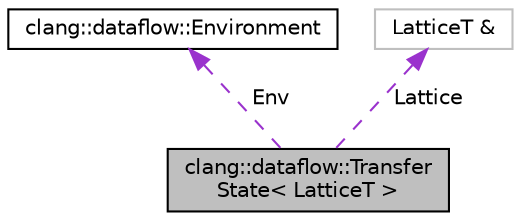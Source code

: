 digraph "clang::dataflow::TransferState&lt; LatticeT &gt;"
{
 // LATEX_PDF_SIZE
  bgcolor="transparent";
  edge [fontname="Helvetica",fontsize="10",labelfontname="Helvetica",labelfontsize="10"];
  node [fontname="Helvetica",fontsize="10",shape=record];
  Node1 [label="clang::dataflow::Transfer\lState\< LatticeT \>",height=0.2,width=0.4,color="black", fillcolor="grey75", style="filled", fontcolor="black",tooltip="A common form of state shared between the cases of a transfer function."];
  Node2 -> Node1 [dir="back",color="darkorchid3",fontsize="10",style="dashed",label=" Env" ,fontname="Helvetica"];
  Node2 [label="clang::dataflow::Environment",height=0.2,width=0.4,color="black",URL="$classclang_1_1dataflow_1_1Environment.html",tooltip="Holds the state of the program (store and heap) at a given program point."];
  Node3 -> Node1 [dir="back",color="darkorchid3",fontsize="10",style="dashed",label=" Lattice" ,fontname="Helvetica"];
  Node3 [label="LatticeT &",height=0.2,width=0.4,color="grey75",tooltip=" "];
}

